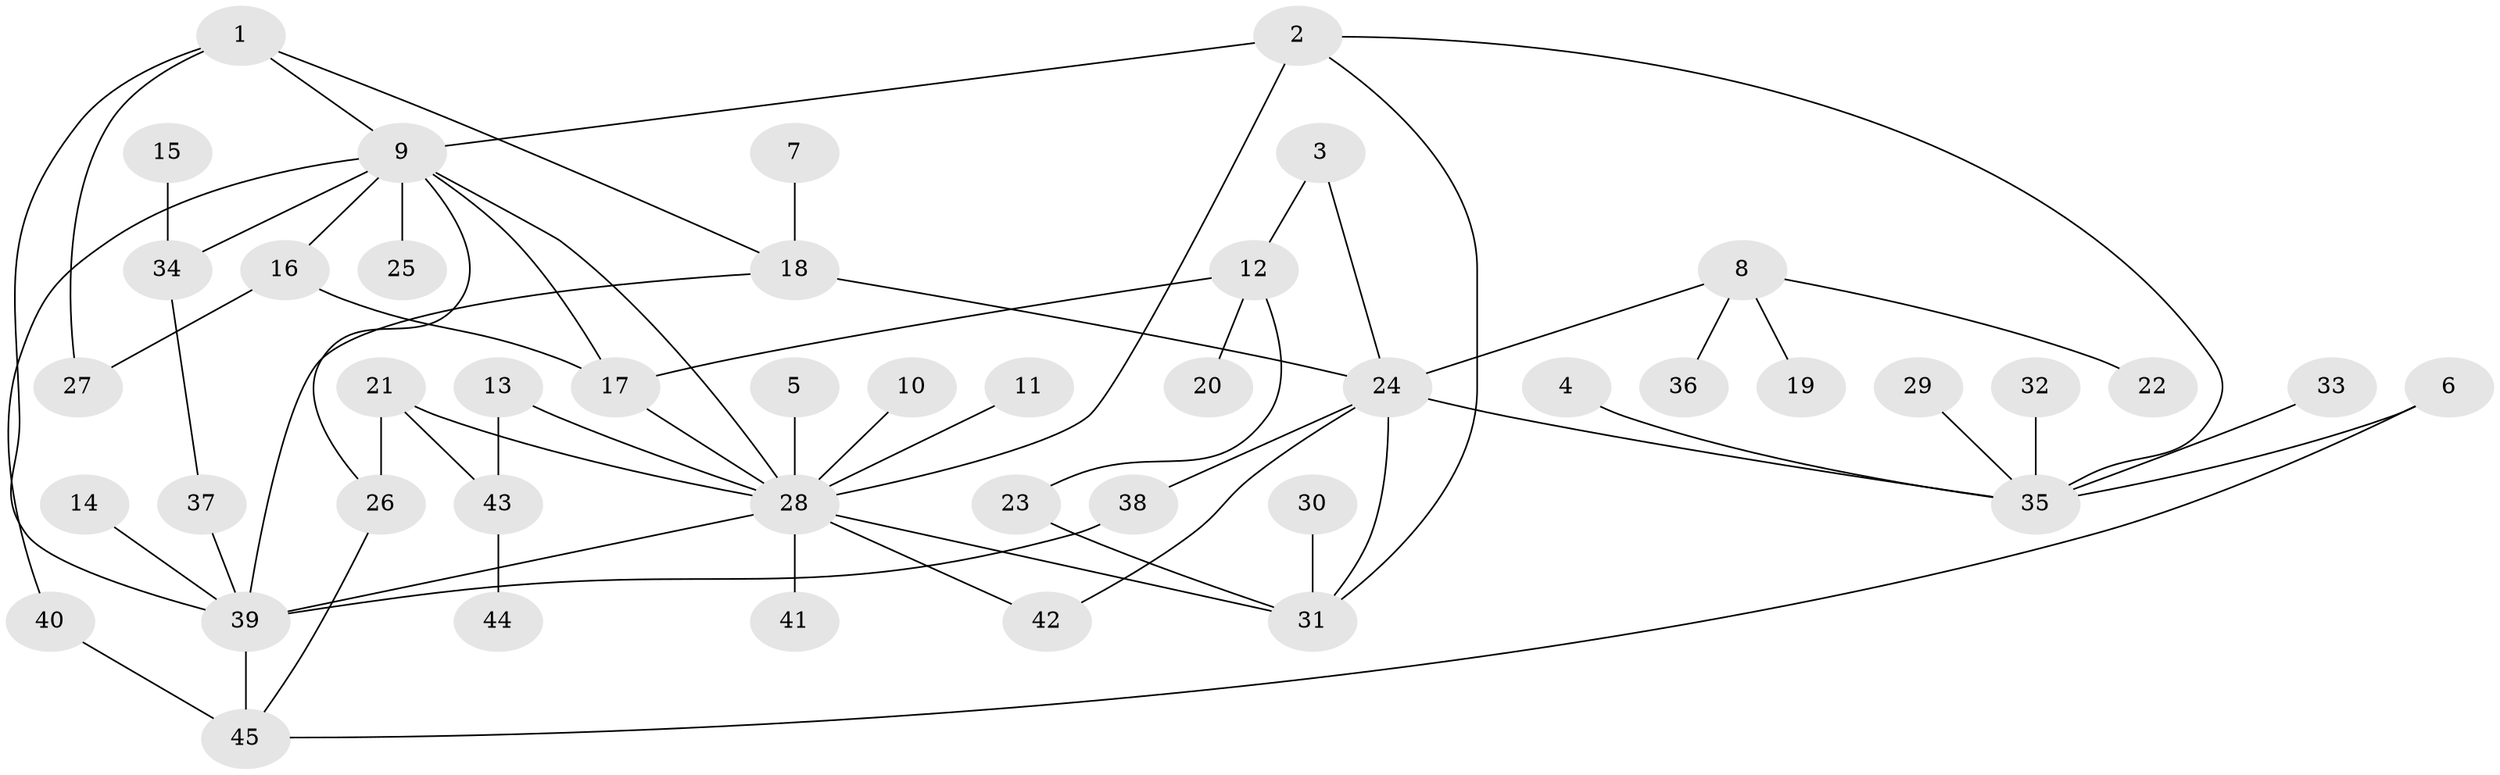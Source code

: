 // original degree distribution, {11: 0.022222222222222223, 4: 0.07777777777777778, 1: 0.4666666666666667, 5: 0.03333333333333333, 2: 0.28888888888888886, 15: 0.011111111111111112, 9: 0.022222222222222223, 6: 0.03333333333333333, 3: 0.044444444444444446}
// Generated by graph-tools (version 1.1) at 2025/01/03/09/25 03:01:46]
// undirected, 45 vertices, 63 edges
graph export_dot {
graph [start="1"]
  node [color=gray90,style=filled];
  1;
  2;
  3;
  4;
  5;
  6;
  7;
  8;
  9;
  10;
  11;
  12;
  13;
  14;
  15;
  16;
  17;
  18;
  19;
  20;
  21;
  22;
  23;
  24;
  25;
  26;
  27;
  28;
  29;
  30;
  31;
  32;
  33;
  34;
  35;
  36;
  37;
  38;
  39;
  40;
  41;
  42;
  43;
  44;
  45;
  1 -- 9 [weight=1.0];
  1 -- 18 [weight=1.0];
  1 -- 27 [weight=1.0];
  1 -- 39 [weight=1.0];
  2 -- 9 [weight=1.0];
  2 -- 28 [weight=1.0];
  2 -- 31 [weight=1.0];
  2 -- 35 [weight=1.0];
  3 -- 12 [weight=1.0];
  3 -- 24 [weight=1.0];
  4 -- 35 [weight=1.0];
  5 -- 28 [weight=1.0];
  6 -- 35 [weight=1.0];
  6 -- 45 [weight=1.0];
  7 -- 18 [weight=1.0];
  8 -- 19 [weight=1.0];
  8 -- 22 [weight=1.0];
  8 -- 24 [weight=1.0];
  8 -- 36 [weight=1.0];
  9 -- 16 [weight=1.0];
  9 -- 17 [weight=1.0];
  9 -- 25 [weight=1.0];
  9 -- 26 [weight=1.0];
  9 -- 28 [weight=1.0];
  9 -- 34 [weight=1.0];
  9 -- 40 [weight=1.0];
  10 -- 28 [weight=1.0];
  11 -- 28 [weight=1.0];
  12 -- 17 [weight=1.0];
  12 -- 20 [weight=1.0];
  12 -- 23 [weight=1.0];
  13 -- 28 [weight=1.0];
  13 -- 43 [weight=1.0];
  14 -- 39 [weight=2.0];
  15 -- 34 [weight=1.0];
  16 -- 17 [weight=1.0];
  16 -- 27 [weight=1.0];
  17 -- 28 [weight=1.0];
  18 -- 24 [weight=1.0];
  18 -- 39 [weight=1.0];
  21 -- 26 [weight=1.0];
  21 -- 28 [weight=1.0];
  21 -- 43 [weight=1.0];
  23 -- 31 [weight=1.0];
  24 -- 31 [weight=1.0];
  24 -- 35 [weight=1.0];
  24 -- 38 [weight=1.0];
  24 -- 42 [weight=1.0];
  26 -- 45 [weight=1.0];
  28 -- 31 [weight=1.0];
  28 -- 39 [weight=1.0];
  28 -- 41 [weight=1.0];
  28 -- 42 [weight=1.0];
  29 -- 35 [weight=1.0];
  30 -- 31 [weight=1.0];
  32 -- 35 [weight=1.0];
  33 -- 35 [weight=1.0];
  34 -- 37 [weight=1.0];
  37 -- 39 [weight=1.0];
  38 -- 39 [weight=1.0];
  39 -- 45 [weight=2.0];
  40 -- 45 [weight=1.0];
  43 -- 44 [weight=1.0];
}
